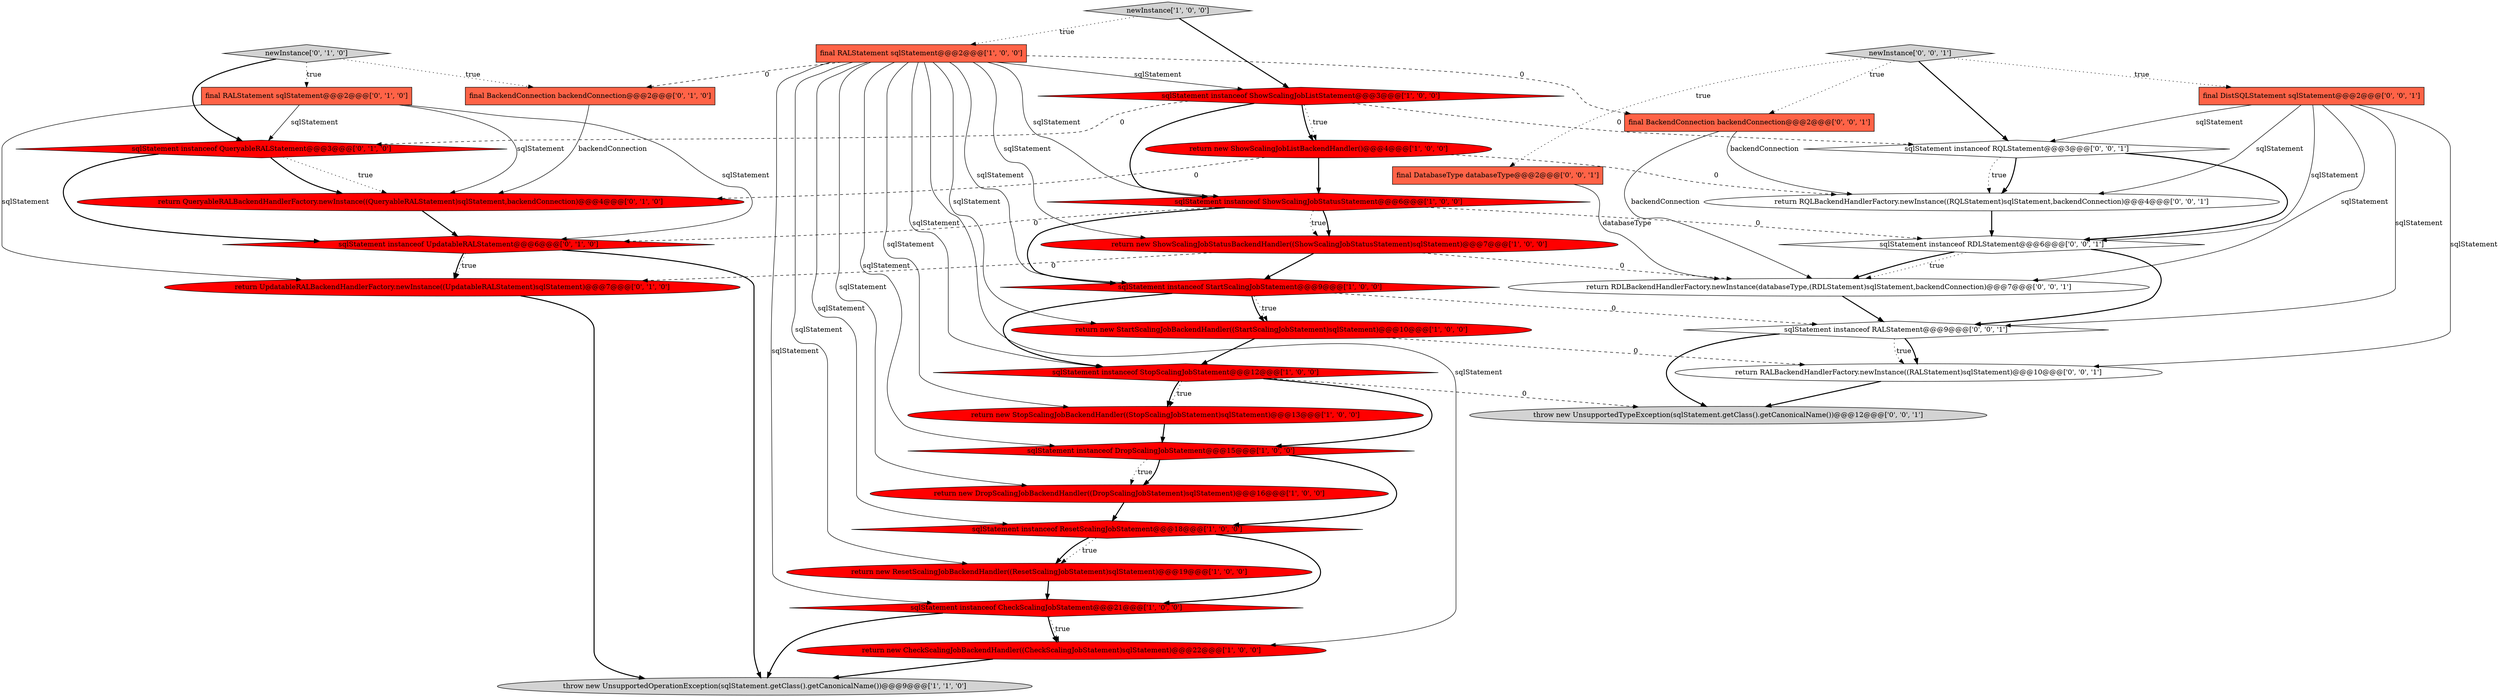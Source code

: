 digraph {
13 [style = filled, label = "sqlStatement instanceof StartScalingJobStatement@@@9@@@['1', '0', '0']", fillcolor = red, shape = diamond image = "AAA1AAABBB1BBB"];
14 [style = filled, label = "sqlStatement instanceof ResetScalingJobStatement@@@18@@@['1', '0', '0']", fillcolor = red, shape = diamond image = "AAA1AAABBB1BBB"];
4 [style = filled, label = "return new StopScalingJobBackendHandler((StopScalingJobStatement)sqlStatement)@@@13@@@['1', '0', '0']", fillcolor = red, shape = ellipse image = "AAA1AAABBB1BBB"];
33 [style = filled, label = "final BackendConnection backendConnection@@@2@@@['0', '0', '1']", fillcolor = tomato, shape = box image = "AAA0AAABBB3BBB"];
10 [style = filled, label = "sqlStatement instanceof StopScalingJobStatement@@@12@@@['1', '0', '0']", fillcolor = red, shape = diamond image = "AAA1AAABBB1BBB"];
32 [style = filled, label = "sqlStatement instanceof RDLStatement@@@6@@@['0', '0', '1']", fillcolor = white, shape = diamond image = "AAA0AAABBB3BBB"];
16 [style = filled, label = "newInstance['1', '0', '0']", fillcolor = lightgray, shape = diamond image = "AAA0AAABBB1BBB"];
29 [style = filled, label = "sqlStatement instanceof RQLStatement@@@3@@@['0', '0', '1']", fillcolor = white, shape = diamond image = "AAA0AAABBB3BBB"];
27 [style = filled, label = "throw new UnsupportedTypeException(sqlStatement.getClass().getCanonicalName())@@@12@@@['0', '0', '1']", fillcolor = lightgray, shape = ellipse image = "AAA0AAABBB3BBB"];
30 [style = filled, label = "return RQLBackendHandlerFactory.newInstance((RQLStatement)sqlStatement,backendConnection)@@@4@@@['0', '0', '1']", fillcolor = white, shape = ellipse image = "AAA0AAABBB3BBB"];
17 [style = filled, label = "return UpdatableRALBackendHandlerFactory.newInstance((UpdatableRALStatement)sqlStatement)@@@7@@@['0', '1', '0']", fillcolor = red, shape = ellipse image = "AAA1AAABBB2BBB"];
5 [style = filled, label = "final RALStatement sqlStatement@@@2@@@['1', '0', '0']", fillcolor = tomato, shape = box image = "AAA1AAABBB1BBB"];
22 [style = filled, label = "sqlStatement instanceof QueryableRALStatement@@@3@@@['0', '1', '0']", fillcolor = red, shape = diamond image = "AAA1AAABBB2BBB"];
9 [style = filled, label = "return new ShowScalingJobStatusBackendHandler((ShowScalingJobStatusStatement)sqlStatement)@@@7@@@['1', '0', '0']", fillcolor = red, shape = ellipse image = "AAA1AAABBB1BBB"];
6 [style = filled, label = "return new ResetScalingJobBackendHandler((ResetScalingJobStatement)sqlStatement)@@@19@@@['1', '0', '0']", fillcolor = red, shape = ellipse image = "AAA1AAABBB1BBB"];
7 [style = filled, label = "sqlStatement instanceof CheckScalingJobStatement@@@21@@@['1', '0', '0']", fillcolor = red, shape = diamond image = "AAA1AAABBB1BBB"];
0 [style = filled, label = "return new StartScalingJobBackendHandler((StartScalingJobStatement)sqlStatement)@@@10@@@['1', '0', '0']", fillcolor = red, shape = ellipse image = "AAA1AAABBB1BBB"];
2 [style = filled, label = "sqlStatement instanceof DropScalingJobStatement@@@15@@@['1', '0', '0']", fillcolor = red, shape = diamond image = "AAA1AAABBB1BBB"];
1 [style = filled, label = "sqlStatement instanceof ShowScalingJobListStatement@@@3@@@['1', '0', '0']", fillcolor = red, shape = diamond image = "AAA1AAABBB1BBB"];
11 [style = filled, label = "return new CheckScalingJobBackendHandler((CheckScalingJobStatement)sqlStatement)@@@22@@@['1', '0', '0']", fillcolor = red, shape = ellipse image = "AAA1AAABBB1BBB"];
25 [style = filled, label = "return RALBackendHandlerFactory.newInstance((RALStatement)sqlStatement)@@@10@@@['0', '0', '1']", fillcolor = white, shape = ellipse image = "AAA0AAABBB3BBB"];
31 [style = filled, label = "newInstance['0', '0', '1']", fillcolor = lightgray, shape = diamond image = "AAA0AAABBB3BBB"];
15 [style = filled, label = "throw new UnsupportedOperationException(sqlStatement.getClass().getCanonicalName())@@@9@@@['1', '1', '0']", fillcolor = lightgray, shape = ellipse image = "AAA0AAABBB1BBB"];
26 [style = filled, label = "final DatabaseType databaseType@@@2@@@['0', '0', '1']", fillcolor = tomato, shape = box image = "AAA0AAABBB3BBB"];
23 [style = filled, label = "final BackendConnection backendConnection@@@2@@@['0', '1', '0']", fillcolor = tomato, shape = box image = "AAA1AAABBB2BBB"];
24 [style = filled, label = "sqlStatement instanceof RALStatement@@@9@@@['0', '0', '1']", fillcolor = white, shape = diamond image = "AAA0AAABBB3BBB"];
21 [style = filled, label = "newInstance['0', '1', '0']", fillcolor = lightgray, shape = diamond image = "AAA0AAABBB2BBB"];
28 [style = filled, label = "final DistSQLStatement sqlStatement@@@2@@@['0', '0', '1']", fillcolor = tomato, shape = box image = "AAA0AAABBB3BBB"];
12 [style = filled, label = "return new DropScalingJobBackendHandler((DropScalingJobStatement)sqlStatement)@@@16@@@['1', '0', '0']", fillcolor = red, shape = ellipse image = "AAA1AAABBB1BBB"];
3 [style = filled, label = "return new ShowScalingJobListBackendHandler()@@@4@@@['1', '0', '0']", fillcolor = red, shape = ellipse image = "AAA1AAABBB1BBB"];
34 [style = filled, label = "return RDLBackendHandlerFactory.newInstance(databaseType,(RDLStatement)sqlStatement,backendConnection)@@@7@@@['0', '0', '1']", fillcolor = white, shape = ellipse image = "AAA0AAABBB3BBB"];
19 [style = filled, label = "sqlStatement instanceof UpdatableRALStatement@@@6@@@['0', '1', '0']", fillcolor = red, shape = diamond image = "AAA1AAABBB2BBB"];
8 [style = filled, label = "sqlStatement instanceof ShowScalingJobStatusStatement@@@6@@@['1', '0', '0']", fillcolor = red, shape = diamond image = "AAA1AAABBB1BBB"];
20 [style = filled, label = "return QueryableRALBackendHandlerFactory.newInstance((QueryableRALStatement)sqlStatement,backendConnection)@@@4@@@['0', '1', '0']", fillcolor = red, shape = ellipse image = "AAA1AAABBB2BBB"];
18 [style = filled, label = "final RALStatement sqlStatement@@@2@@@['0', '1', '0']", fillcolor = tomato, shape = box image = "AAA0AAABBB2BBB"];
29->30 [style = bold, label=""];
24->25 [style = dotted, label="true"];
21->18 [style = dotted, label="true"];
18->17 [style = solid, label="sqlStatement"];
8->32 [style = dashed, label="0"];
5->11 [style = solid, label="sqlStatement"];
32->34 [style = bold, label=""];
10->27 [style = dashed, label="0"];
5->6 [style = solid, label="sqlStatement"];
18->20 [style = solid, label="sqlStatement"];
14->7 [style = bold, label=""];
1->3 [style = dotted, label="true"];
5->2 [style = solid, label="sqlStatement"];
5->7 [style = solid, label="sqlStatement"];
5->13 [style = solid, label="sqlStatement"];
13->24 [style = dashed, label="0"];
34->24 [style = bold, label=""];
0->25 [style = dashed, label="0"];
31->28 [style = dotted, label="true"];
21->23 [style = dotted, label="true"];
5->14 [style = solid, label="sqlStatement"];
2->14 [style = bold, label=""];
16->5 [style = dotted, label="true"];
10->4 [style = dotted, label="true"];
19->15 [style = bold, label=""];
24->27 [style = bold, label=""];
7->11 [style = bold, label=""];
28->34 [style = solid, label="sqlStatement"];
28->29 [style = solid, label="sqlStatement"];
19->17 [style = dotted, label="true"];
5->23 [style = dashed, label="0"];
18->22 [style = solid, label="sqlStatement"];
5->4 [style = solid, label="sqlStatement"];
31->29 [style = bold, label=""];
33->30 [style = solid, label="backendConnection"];
4->2 [style = bold, label=""];
31->33 [style = dotted, label="true"];
9->34 [style = dashed, label="0"];
1->22 [style = dashed, label="0"];
25->27 [style = bold, label=""];
22->20 [style = dotted, label="true"];
5->10 [style = solid, label="sqlStatement"];
22->20 [style = bold, label=""];
13->0 [style = dotted, label="true"];
21->22 [style = bold, label=""];
29->32 [style = bold, label=""];
5->1 [style = solid, label="sqlStatement"];
12->14 [style = bold, label=""];
17->15 [style = bold, label=""];
2->12 [style = dotted, label="true"];
5->33 [style = dashed, label="0"];
10->2 [style = bold, label=""];
28->30 [style = solid, label="sqlStatement"];
6->7 [style = bold, label=""];
20->19 [style = bold, label=""];
14->6 [style = bold, label=""];
5->12 [style = solid, label="sqlStatement"];
13->0 [style = bold, label=""];
33->34 [style = solid, label="backendConnection"];
13->10 [style = bold, label=""];
3->30 [style = dashed, label="0"];
1->8 [style = bold, label=""];
32->34 [style = dotted, label="true"];
22->19 [style = bold, label=""];
1->3 [style = bold, label=""];
5->9 [style = solid, label="sqlStatement"];
30->32 [style = bold, label=""];
19->17 [style = bold, label=""];
23->20 [style = solid, label="backendConnection"];
7->11 [style = dotted, label="true"];
16->1 [style = bold, label=""];
28->24 [style = solid, label="sqlStatement"];
24->25 [style = bold, label=""];
3->8 [style = bold, label=""];
7->15 [style = bold, label=""];
5->0 [style = solid, label="sqlStatement"];
8->9 [style = dotted, label="true"];
8->13 [style = bold, label=""];
28->32 [style = solid, label="sqlStatement"];
14->6 [style = dotted, label="true"];
8->19 [style = dashed, label="0"];
26->34 [style = solid, label="databaseType"];
1->29 [style = dashed, label="0"];
2->12 [style = bold, label=""];
11->15 [style = bold, label=""];
28->25 [style = solid, label="sqlStatement"];
0->10 [style = bold, label=""];
31->26 [style = dotted, label="true"];
9->17 [style = dashed, label="0"];
3->20 [style = dashed, label="0"];
8->9 [style = bold, label=""];
29->30 [style = dotted, label="true"];
10->4 [style = bold, label=""];
5->8 [style = solid, label="sqlStatement"];
18->19 [style = solid, label="sqlStatement"];
32->24 [style = bold, label=""];
9->13 [style = bold, label=""];
}
